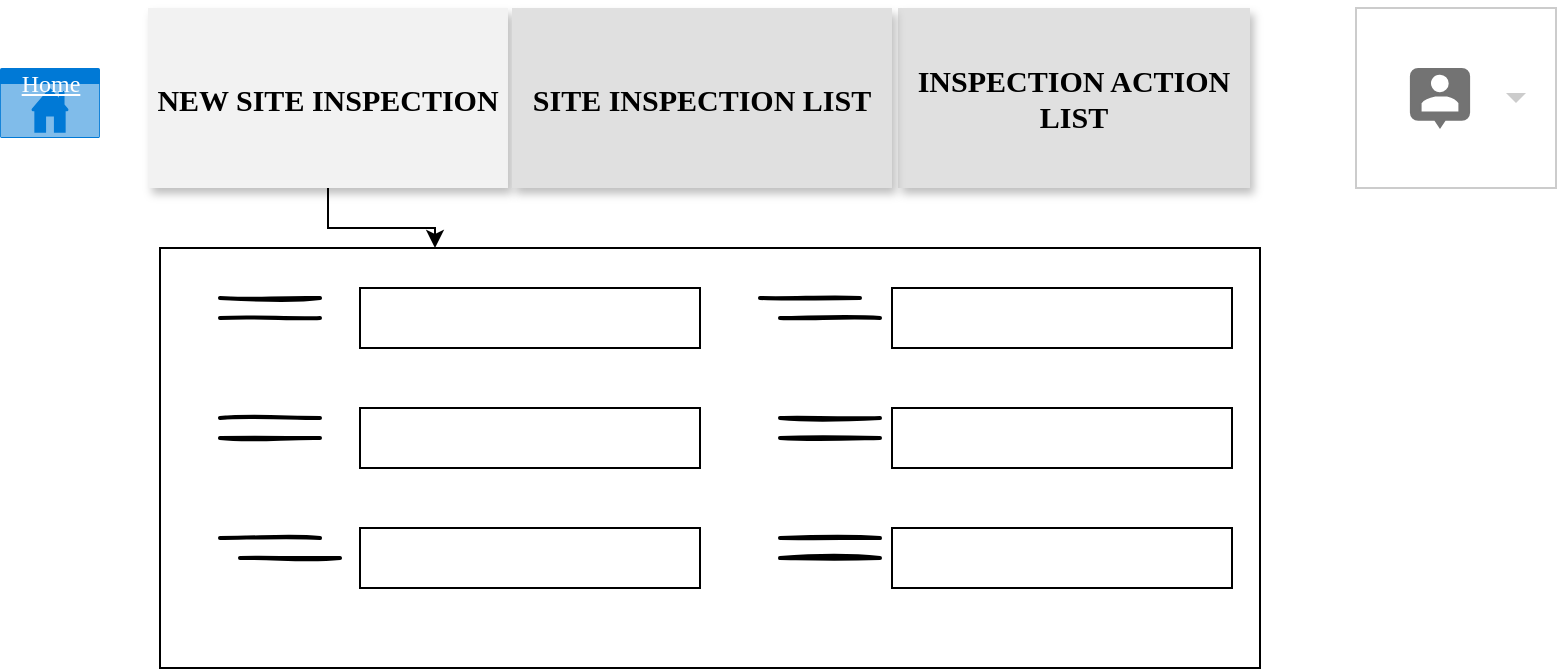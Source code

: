 <mxfile version="16.4.7" type="github"><diagram id="aE2iUcvTd-GAZIzFrjn4" name="Page-1"><mxGraphModel dx="946" dy="557" grid="1" gridSize="10" guides="1" tooltips="1" connect="1" arrows="1" fold="1" page="1" pageScale="1" pageWidth="827" pageHeight="1169" math="0" shadow="0"><root><mxCell id="0"/><mxCell id="1" parent="0"/><mxCell id="u-FWoVEfWogfuSIkOhqo-108" value="" style="edgeStyle=orthogonalEdgeStyle;rounded=0;orthogonalLoop=1;jettySize=auto;html=1;fontFamily=Times New Roman;fontSize=15;fontColor=#000000;entryX=0.25;entryY=0;entryDx=0;entryDy=0;" edge="1" parent="1" source="u-FWoVEfWogfuSIkOhqo-32" target="u-FWoVEfWogfuSIkOhqo-98"><mxGeometry relative="1" as="geometry"/></mxCell><mxCell id="u-FWoVEfWogfuSIkOhqo-32" value="NEW SITE INSPECTION" style="dashed=0;align=center;fontSize=15;shape=rect;fillColor=#F2F2F2;strokeColor=none;fontStyle=1;shadow=1;fontColor=#000000;html=0;gradientColor=none;rounded=0;fontFamily=Times New Roman;" vertex="1" parent="1"><mxGeometry x="94" y="80" width="180" height="90" as="geometry"/></mxCell><mxCell id="u-FWoVEfWogfuSIkOhqo-36" value="INSPECTION ACTION LIST" style="dashed=0;align=center;fontSize=15;shape=rect;fillColor=#e0e0e0;strokeColor=none;fontStyle=1;shadow=1;fontColor=#000000;html=0;fontFamily=Times New Roman;whiteSpace=wrap;" vertex="1" parent="1"><mxGeometry x="469" y="80" width="176" height="90" as="geometry"/></mxCell><mxCell id="u-FWoVEfWogfuSIkOhqo-37" value="SITE INSPECTION LIST" style="dashed=0;align=center;fontSize=15;shape=rect;fillColor=#e0e0e0;strokeColor=none;fontStyle=1;shadow=1;fontColor=#000000;html=0;fontFamily=Times New Roman;" vertex="1" parent="1"><mxGeometry x="276" y="80" width="190" height="90" as="geometry"/></mxCell><mxCell id="u-FWoVEfWogfuSIkOhqo-60" value="" style="dashed=0;align=center;fontSize=12;shape=rect;fillColor=#ffffff;strokeColor=#cccccc;rounded=0;fontFamily=Times New Roman;fontColor=#000000;html=0;" vertex="1" parent="1"><mxGeometry x="698" y="80" width="100" height="90" as="geometry"/></mxCell><mxCell id="u-FWoVEfWogfuSIkOhqo-62" value="" style="dashed=0;html=1;shape=mxgraph.gmdl.triangle;fillColor=#cccccc;strokeColor=none;rounded=0;fontFamily=Times New Roman;fontSize=15;fontColor=#000000;" vertex="1" parent="u-FWoVEfWogfuSIkOhqo-60"><mxGeometry x="1" y="0.5" width="10" height="5" relative="1" as="geometry"><mxPoint x="-25" y="-2.5" as="offset"/></mxGeometry></mxCell><mxCell id="u-FWoVEfWogfuSIkOhqo-46" value="" style="shape=ellipse;dashed=0;strokeColor=none;shadow=1;fontSize=13;align=center;verticalAlign=top;labelPosition=center;verticalLabelPosition=bottom;html=1;aspect=fixed;rounded=0;fontFamily=Times New Roman;fontColor=#000000;fillColor=none;gradientColor=none;" vertex="1" parent="u-FWoVEfWogfuSIkOhqo-60"><mxGeometry x="1.25" y="4.25" width="81.5" height="81.5" as="geometry"/></mxCell><mxCell id="u-FWoVEfWogfuSIkOhqo-47" value="" style="dashed=0;html=1;shape=mxgraph.gmdl.chat;strokeColor=#737373;fillColor=#737373;shadow=0;sketch=0;rounded=0;fontFamily=Times New Roman;fontSize=15;fontColor=#000000;" vertex="1" parent="u-FWoVEfWogfuSIkOhqo-46"><mxGeometry x="26.196" y="26.196" width="29.107" height="29.107" as="geometry"/></mxCell><mxCell id="u-FWoVEfWogfuSIkOhqo-89" value="&lt;u&gt;Home&lt;/u&gt;" style="html=1;strokeColor=none;fillColor=#0079D6;labelPosition=center;verticalLabelPosition=middle;verticalAlign=top;align=center;fontSize=12;outlineConnect=0;spacingTop=-6;fontColor=#FFFFFF;sketch=0;shape=mxgraph.sitemap.home;rounded=0;fontFamily=Times New Roman;" vertex="1" parent="1"><mxGeometry x="20" y="110" width="50" height="35" as="geometry"/></mxCell><mxCell id="u-FWoVEfWogfuSIkOhqo-98" value="" style="rounded=0;whiteSpace=wrap;html=1;labelBackgroundColor=#CCCCCC;fontFamily=Times New Roman;fontSize=15;fontColor=#000000;fillColor=#FFFFFF;gradientColor=none;" vertex="1" parent="1"><mxGeometry x="100" y="200" width="550" height="210" as="geometry"/></mxCell><mxCell id="u-FWoVEfWogfuSIkOhqo-102" value="" style="rounded=0;whiteSpace=wrap;html=1;labelBackgroundColor=#CCCCCC;fontFamily=Times New Roman;fontSize=15;fontColor=#000000;fillColor=#FFFFFF;gradientColor=none;" vertex="1" parent="1"><mxGeometry x="466" y="220" width="170" height="30" as="geometry"/></mxCell><mxCell id="u-FWoVEfWogfuSIkOhqo-103" value="" style="rounded=0;whiteSpace=wrap;html=1;labelBackgroundColor=#CCCCCC;fontFamily=Times New Roman;fontSize=15;fontColor=#000000;fillColor=#FFFFFF;gradientColor=none;" vertex="1" parent="1"><mxGeometry x="466" y="280" width="170" height="30" as="geometry"/></mxCell><mxCell id="u-FWoVEfWogfuSIkOhqo-104" value="" style="rounded=0;whiteSpace=wrap;html=1;labelBackgroundColor=#CCCCCC;fontFamily=Times New Roman;fontSize=15;fontColor=#000000;fillColor=#FFFFFF;gradientColor=none;" vertex="1" parent="1"><mxGeometry x="466" y="340" width="170" height="30" as="geometry"/></mxCell><mxCell id="u-FWoVEfWogfuSIkOhqo-105" value="" style="rounded=0;whiteSpace=wrap;html=1;labelBackgroundColor=#CCCCCC;fontFamily=Times New Roman;fontSize=15;fontColor=#000000;fillColor=#FFFFFF;gradientColor=none;" vertex="1" parent="1"><mxGeometry x="200" y="220" width="170" height="30" as="geometry"/></mxCell><mxCell id="u-FWoVEfWogfuSIkOhqo-106" value="" style="rounded=0;whiteSpace=wrap;html=1;labelBackgroundColor=#CCCCCC;fontFamily=Times New Roman;fontSize=15;fontColor=#000000;fillColor=#FFFFFF;gradientColor=none;" vertex="1" parent="1"><mxGeometry x="200" y="280" width="170" height="30" as="geometry"/></mxCell><mxCell id="u-FWoVEfWogfuSIkOhqo-107" value="" style="rounded=0;whiteSpace=wrap;html=1;labelBackgroundColor=#CCCCCC;fontFamily=Times New Roman;fontSize=15;fontColor=#000000;fillColor=#FFFFFF;gradientColor=none;" vertex="1" parent="1"><mxGeometry x="200" y="340" width="170" height="30" as="geometry"/></mxCell><mxCell id="u-FWoVEfWogfuSIkOhqo-114" value="" style="line;strokeWidth=2;html=1;rounded=0;labelBackgroundColor=#CCCCCC;fontFamily=Times New Roman;fontSize=15;fontColor=#000000;fillColor=#FFFFFF;gradientColor=none;fontStyle=0;sketch=1;" vertex="1" parent="1"><mxGeometry x="130" y="220" width="50" height="10" as="geometry"/></mxCell><mxCell id="u-FWoVEfWogfuSIkOhqo-115" value="" style="line;strokeWidth=2;html=1;rounded=0;labelBackgroundColor=#CCCCCC;fontFamily=Times New Roman;fontSize=15;fontColor=#000000;fillColor=#FFFFFF;gradientColor=none;fontStyle=0;sketch=1;" vertex="1" parent="1"><mxGeometry x="130" y="230" width="50" height="10" as="geometry"/></mxCell><mxCell id="u-FWoVEfWogfuSIkOhqo-116" value="" style="line;strokeWidth=2;html=1;rounded=0;labelBackgroundColor=#CCCCCC;fontFamily=Times New Roman;fontSize=15;fontColor=#000000;fillColor=#FFFFFF;gradientColor=none;fontStyle=0;sketch=1;" vertex="1" parent="1"><mxGeometry x="130" y="280" width="50" height="10" as="geometry"/></mxCell><mxCell id="u-FWoVEfWogfuSIkOhqo-117" value="" style="line;strokeWidth=2;html=1;rounded=0;labelBackgroundColor=#CCCCCC;fontFamily=Times New Roman;fontSize=15;fontColor=#000000;fillColor=#FFFFFF;gradientColor=none;fontStyle=0;sketch=1;" vertex="1" parent="1"><mxGeometry x="130" y="290" width="50" height="10" as="geometry"/></mxCell><mxCell id="u-FWoVEfWogfuSIkOhqo-118" value="" style="line;strokeWidth=2;html=1;rounded=0;labelBackgroundColor=#CCCCCC;fontFamily=Times New Roman;fontSize=15;fontColor=#000000;fillColor=#FFFFFF;gradientColor=none;fontStyle=0;sketch=1;" vertex="1" parent="1"><mxGeometry x="130" y="340" width="50" height="10" as="geometry"/></mxCell><mxCell id="u-FWoVEfWogfuSIkOhqo-119" value="" style="line;strokeWidth=2;html=1;rounded=0;labelBackgroundColor=#CCCCCC;fontFamily=Times New Roman;fontSize=15;fontColor=#000000;fillColor=#FFFFFF;gradientColor=none;fontStyle=0;sketch=1;" vertex="1" parent="1"><mxGeometry x="140" y="350" width="50" height="10" as="geometry"/></mxCell><mxCell id="u-FWoVEfWogfuSIkOhqo-120" value="" style="line;strokeWidth=2;html=1;rounded=0;labelBackgroundColor=#CCCCCC;fontFamily=Times New Roman;fontSize=15;fontColor=#000000;fillColor=#FFFFFF;gradientColor=none;fontStyle=0;sketch=1;" vertex="1" parent="1"><mxGeometry x="400" y="220" width="50" height="10" as="geometry"/></mxCell><mxCell id="u-FWoVEfWogfuSIkOhqo-121" value="" style="line;strokeWidth=2;html=1;rounded=0;labelBackgroundColor=#CCCCCC;fontFamily=Times New Roman;fontSize=15;fontColor=#000000;fillColor=#FFFFFF;gradientColor=none;fontStyle=0;sketch=1;" vertex="1" parent="1"><mxGeometry x="410" y="230" width="50" height="10" as="geometry"/></mxCell><mxCell id="u-FWoVEfWogfuSIkOhqo-123" value="" style="line;strokeWidth=2;html=1;rounded=0;labelBackgroundColor=#CCCCCC;fontFamily=Times New Roman;fontSize=15;fontColor=#000000;fillColor=#FFFFFF;gradientColor=none;fontStyle=0;sketch=1;" vertex="1" parent="1"><mxGeometry x="410" y="280" width="50" height="10" as="geometry"/></mxCell><mxCell id="u-FWoVEfWogfuSIkOhqo-124" value="" style="line;strokeWidth=2;html=1;rounded=0;labelBackgroundColor=#CCCCCC;fontFamily=Times New Roman;fontSize=15;fontColor=#000000;fillColor=#FFFFFF;gradientColor=none;fontStyle=0;sketch=1;" vertex="1" parent="1"><mxGeometry x="410" y="290" width="50" height="10" as="geometry"/></mxCell><mxCell id="u-FWoVEfWogfuSIkOhqo-125" value="" style="line;strokeWidth=2;html=1;rounded=0;labelBackgroundColor=#CCCCCC;fontFamily=Times New Roman;fontSize=15;fontColor=#000000;fillColor=#FFFFFF;gradientColor=none;fontStyle=0;sketch=1;" vertex="1" parent="1"><mxGeometry x="410" y="340" width="50" height="10" as="geometry"/></mxCell><mxCell id="u-FWoVEfWogfuSIkOhqo-126" value="" style="line;strokeWidth=2;html=1;rounded=0;labelBackgroundColor=#CCCCCC;fontFamily=Times New Roman;fontSize=15;fontColor=#000000;fillColor=#FFFFFF;gradientColor=none;fontStyle=0;sketch=1;" vertex="1" parent="1"><mxGeometry x="410" y="350" width="50" height="10" as="geometry"/></mxCell></root></mxGraphModel></diagram></mxfile>